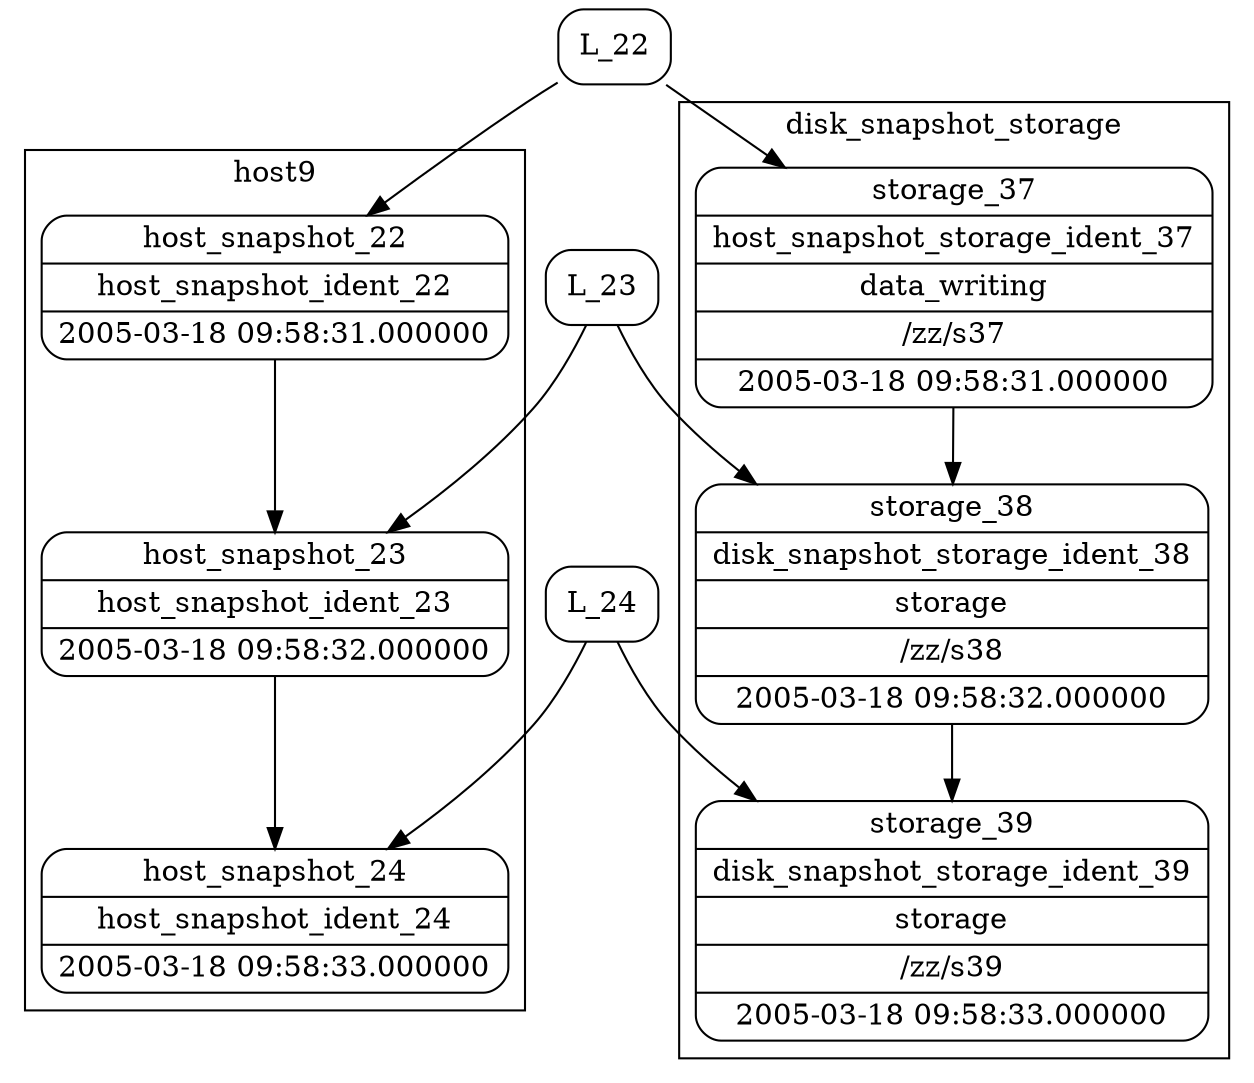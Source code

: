 digraph structs{
rankdir=TB
node[shape=record]
subgraph cluster_host9{
        label = "host9"
        node[shape=record]
        Host_snapshot_22 [label="{<f0> host_snapshot_22|<f1> host_snapshot_ident_22|<f2> 2005-03-18 09:58:31.000000}" shape=Mrecord];
Host_snapshot_23 [label="{<f0> host_snapshot_23|<f1> host_snapshot_ident_23|<f2> 2005-03-18 09:58:32.000000}" shape=Mrecord];
Host_snapshot_24 [label="{<f0> host_snapshot_24|<f1> host_snapshot_ident_24|<f2> 2005-03-18 09:58:33.000000}" shape=Mrecord];
Host_snapshot_22->Host_snapshot_23->Host_snapshot_24;
}
subgraph cluster_storage{
            label = "disk_snapshot_storage"
            node[shape=record]
            Storage_37 [label="{<f0> storage_37|<f1> host_snapshot_storage_ident_37|<f2> data_writing|<f3> /zz/s37|<f4> 2005-03-18 09:58:31.000000}" shape=Mrecord];
Storage_38 [label="{<f0> storage_38|<f1> disk_snapshot_storage_ident_38|<f2> storage|<f3> /zz/s38|<f4> 2005-03-18 09:58:32.000000}" shape=Mrecord];
Storage_39 [label="{<f0> storage_39|<f1> disk_snapshot_storage_ident_39|<f2> storage|<f3> /zz/s39|<f4> 2005-03-18 09:58:33.000000}" shape=Mrecord];
Storage_37 -> Storage_38;Storage_38 -> Storage_39;}
Locator_24 [label="<f0> L_24" shape=Mrecord];
Locator_22 [label="<f0> L_22" shape=Mrecord];
Locator_23 [label="<f0> L_23" shape=Mrecord];
Locator_24 -> Host_snapshot_24;
Locator_22 -> Host_snapshot_22;
Locator_23 -> Host_snapshot_23;
Locator_22 -> Storage_37;
Locator_23 -> Storage_38;
Locator_24 -> Storage_39;
}
